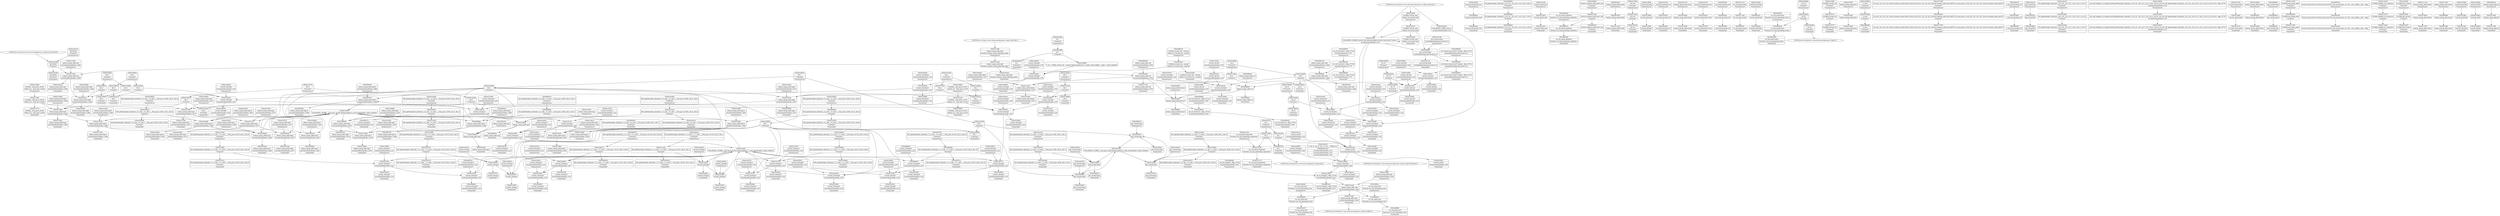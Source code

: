 digraph {
	CE0x40fce00 [shape=record,shape=Mrecord,label="{CE0x40fce00|selinux_mmap_addr:tmp15|security/selinux/hooks.c,3286|*SummSource*}"]
	CE0x40eb770 [shape=record,shape=Mrecord,label="{CE0x40eb770|selinux_mmap_addr:call3|security/selinux/hooks.c,3282|*SummSource*}"]
	CE0x4145700 [shape=record,shape=Mrecord,label="{CE0x4145700|current_sid:tmp14|security/selinux/hooks.c,218|*SummSource*}"]
	CE0x4101060 [shape=record,shape=Mrecord,label="{CE0x4101060|selinux_mmap_addr:tmp3|security/selinux/hooks.c,3277}"]
	CE0x4109540 [shape=record,shape=Mrecord,label="{CE0x4109540|current_sid:tmp20|security/selinux/hooks.c,218|*SummSink*}"]
	CE0x4126990 [shape=record,shape=Mrecord,label="{CE0x4126990|current_sid:tmp6|security/selinux/hooks.c,218|*SummSink*}"]
	CE0x41056d0 [shape=record,shape=Mrecord,label="{CE0x41056d0|selinux_mmap_addr:tmp11|security/selinux/hooks.c,3280}"]
	CE0x4124aa0 [shape=record,shape=Mrecord,label="{CE0x4124aa0|i64_3|*Constant*|*SummSource*}"]
	CE0x414b360 [shape=record,shape=Mrecord,label="{CE0x414b360|current_sid:tmp9|security/selinux/hooks.c,218|*SummSink*}"]
	CE0x410e3f0 [shape=record,shape=Mrecord,label="{CE0x410e3f0|current_sid:land.lhs.true|*SummSource*}"]
	CE0x40f8de0 [shape=record,shape=Mrecord,label="{CE0x40f8de0|i8*_getelementptr_inbounds_(_25_x_i8_,_25_x_i8_*_.str3,_i32_0,_i32_0)|*Constant*|*SummSink*}"]
	CE0x41283f0 [shape=record,shape=Mrecord,label="{CE0x41283f0|current_sid:tmp18|security/selinux/hooks.c,218}"]
	CE0x412a410 [shape=record,shape=Mrecord,label="{CE0x412a410|current_sid:do.end|*SummSink*}"]
	CE0x410ae00 [shape=record,shape=Mrecord,label="{CE0x410ae00|current_sid:tmp21|security/selinux/hooks.c,218|*SummSource*}"]
	CE0x4143620 [shape=record,shape=Mrecord,label="{CE0x4143620|current_sid:tmp3|*SummSource*}"]
	CE0x4121290 [shape=record,shape=Mrecord,label="{CE0x4121290|%struct.common_audit_data*_null|*Constant*}"]
	CE0x41085b0 [shape=record,shape=Mrecord,label="{CE0x41085b0|selinux_mmap_addr:tmp6|security/selinux/hooks.c,3278|*SummSource*}"]
	CE0x410ba30 [shape=record,shape=Mrecord,label="{CE0x410ba30|selinux_mmap_addr:tmp17|security/selinux/hooks.c,3287}"]
	CE0x410b780 [shape=record,shape=Mrecord,label="{CE0x410b780|selinux_mmap_addr:tmp16|security/selinux/hooks.c,3287|*SummSink*}"]
	CE0x4103070 [shape=record,shape=Mrecord,label="{CE0x4103070|selinux_mmap_addr:tmp5|security/selinux/hooks.c,3277|*SummSource*}"]
	CE0x4111100 [shape=record,shape=Mrecord,label="{CE0x4111100|selinux_mmap_addr:if.end4|*SummSink*}"]
	CE0x4148a50 [shape=record,shape=Mrecord,label="{CE0x4148a50|current_sid:tmp8|security/selinux/hooks.c,218|*SummSource*}"]
	CE0x4123ed0 [shape=record,shape=Mrecord,label="{CE0x4123ed0|current_sid:tmp8|security/selinux/hooks.c,218}"]
	CE0x4148000 [shape=record,shape=Mrecord,label="{CE0x4148000|i64_1|*Constant*}"]
	CE0x40fdf40 [shape=record,shape=Mrecord,label="{CE0x40fdf40|selinux_mmap_addr:rc.0|*SummSink*}"]
	CE0x40fc400 [shape=record,shape=Mrecord,label="{CE0x40fc400|selinux_mmap_addr:retval.0}"]
	CE0x40f6a30 [shape=record,shape=Mrecord,label="{CE0x40f6a30|current_sid:tmp19|security/selinux/hooks.c,218}"]
	CE0x40ffd80 [shape=record,shape=Mrecord,label="{CE0x40ffd80|avc_has_perm:ssid|Function::avc_has_perm&Arg::ssid::|*SummSink*}"]
	CE0x4101d00 [shape=record,shape=Mrecord,label="{CE0x4101d00|i64*_getelementptr_inbounds_(_9_x_i64_,_9_x_i64_*___llvm_gcov_ctr255,_i64_0,_i64_0)|*Constant*|*SummSource*}"]
	CE0x410a7f0 [shape=record,shape=Mrecord,label="{CE0x410a7f0|COLLAPSED:_GCMRE_current_task_external_global_%struct.task_struct*:_elem_0::|security/selinux/hooks.c,218}"]
	CE0x41227e0 [shape=record,shape=Mrecord,label="{CE0x41227e0|i32_218|*Constant*|*SummSink*}"]
	CE0x4104bd0 [shape=record,shape=Mrecord,label="{CE0x4104bd0|selinux_mmap_addr:tmp2|security/selinux/hooks.c,3277|*SummSink*}"]
	CE0x4119880 [shape=record,shape=Mrecord,label="{CE0x4119880|current_sid:entry}"]
	CE0x4101250 [shape=record,shape=Mrecord,label="{CE0x4101250|selinux_mmap_addr:tmp4|security/selinux/hooks.c,3277|*SummSource*}"]
	CE0x40fa9a0 [shape=record,shape=Mrecord,label="{CE0x40fa9a0|_call_void_mcount()_#3|*SummSink*}"]
	CE0x4127ad0 [shape=record,shape=Mrecord,label="{CE0x4127ad0|i64*_getelementptr_inbounds_(_11_x_i64_,_11_x_i64_*___llvm_gcov_ctr125,_i64_0,_i64_9)|*Constant*|*SummSource*}"]
	CE0x4126fa0 [shape=record,shape=Mrecord,label="{CE0x4126fa0|current_sid:tobool|security/selinux/hooks.c,218|*SummSink*}"]
	CE0x4144920 [shape=record,shape=Mrecord,label="{CE0x4144920|current_sid:tmp12|security/selinux/hooks.c,218}"]
	CE0x4124cb0 [shape=record,shape=Mrecord,label="{CE0x4124cb0|i64_0|*Constant*}"]
	CE0x4102170 [shape=record,shape=Mrecord,label="{CE0x4102170|selinux_mmap_addr:if.end|*SummSource*}"]
	CE0x41280f0 [shape=record,shape=Mrecord,label="{CE0x41280f0|current_sid:tmp17|security/selinux/hooks.c,218|*SummSource*}"]
	CE0x4123760 [shape=record,shape=Mrecord,label="{CE0x4123760|current_sid:land.lhs.true2|*SummSink*}"]
	CE0x4102270 [shape=record,shape=Mrecord,label="{CE0x4102270|i64*_getelementptr_inbounds_(_2_x_i64_,_2_x_i64_*___llvm_gcov_ctr98,_i64_0,_i64_1)|*Constant*}"]
	CE0x412ab30 [shape=record,shape=Mrecord,label="{CE0x412ab30|current_sid:tmp2|*SummSource*}"]
	CE0x414a860 [shape=record,shape=Mrecord,label="{CE0x414a860|i64_4|*Constant*}"]
	CE0x4103180 [shape=record,shape=Mrecord,label="{CE0x4103180|selinux_mmap_addr:tmp5|security/selinux/hooks.c,3277|*SummSink*}"]
	CE0x4148070 [shape=record,shape=Mrecord,label="{CE0x4148070|current_sid:tmp1}"]
	CE0x4104b20 [shape=record,shape=Mrecord,label="{CE0x4104b20|i64_1|*Constant*|*SummSource*}"]
	CE0x414b290 [shape=record,shape=Mrecord,label="{CE0x414b290|current_sid:tmp9|security/selinux/hooks.c,218|*SummSource*}"]
	CE0x410f070 [shape=record,shape=Mrecord,label="{CE0x410f070|i64_4|*Constant*}"]
	CE0x4105910 [shape=record,shape=Mrecord,label="{CE0x4105910|selinux_mmap_addr:tmp11|security/selinux/hooks.c,3280|*SummSource*}"]
	CE0x41258e0 [shape=record,shape=Mrecord,label="{CE0x41258e0|current_sid:tmp5|security/selinux/hooks.c,218|*SummSink*}"]
	CE0x41155f0 [shape=record,shape=Mrecord,label="{CE0x41155f0|GLOBAL:__llvm_gcov_ctr255|Global_var:__llvm_gcov_ctr255}"]
	CE0x40f1230 [shape=record,shape=Mrecord,label="{CE0x40f1230|_ret_i32_%tmp24,_!dbg_!27742|security/selinux/hooks.c,220|*SummSink*}"]
	CE0x415d010 [shape=record,shape=Mrecord,label="{CE0x415d010|0:_i32,_4:_i32,_8:_i32,_12:_i32,_:_CMRE_4,8_|*MultipleSource*|security/selinux/hooks.c,218|security/selinux/hooks.c,218|security/selinux/hooks.c,220}"]
	CE0x411b7f0 [shape=record,shape=Mrecord,label="{CE0x411b7f0|current_sid:tmp13|security/selinux/hooks.c,218|*SummSource*}"]
	CE0x410f0e0 [shape=record,shape=Mrecord,label="{CE0x410f0e0|i64_4|*Constant*|*SummSource*}"]
	CE0x414b1a0 [shape=record,shape=Mrecord,label="{CE0x414b1a0|current_sid:tmp10|security/selinux/hooks.c,218}"]
	CE0x40f91a0 [shape=record,shape=Mrecord,label="{CE0x40f91a0|get_current:tmp1|*SummSource*}"]
	CE0x4101c40 [shape=record,shape=Mrecord,label="{CE0x4101c40|i64*_getelementptr_inbounds_(_9_x_i64_,_9_x_i64_*___llvm_gcov_ctr255,_i64_0,_i64_0)|*Constant*}"]
	CE0x40f7930 [shape=record,shape=Mrecord,label="{CE0x40f7930|_call_void_mcount()_#3|*SummSource*}"]
	CE0x411c540 [shape=record,shape=Mrecord,label="{CE0x411c540|selinux_mmap_addr:cmp|security/selinux/hooks.c,3280}"]
	CE0x4117c10 [shape=record,shape=Mrecord,label="{CE0x4117c10|avc_has_perm:entry|*SummSource*}"]
	CE0x40f7ee0 [shape=record,shape=Mrecord,label="{CE0x40f7ee0|GLOBAL:current_sid.__warned|Global_var:current_sid.__warned}"]
	CE0x4111e20 [shape=record,shape=Mrecord,label="{CE0x4111e20|i64*_getelementptr_inbounds_(_11_x_i64_,_11_x_i64_*___llvm_gcov_ctr125,_i64_0,_i64_1)|*Constant*}"]
	CE0x412aba0 [shape=record,shape=Mrecord,label="{CE0x412aba0|current_sid:tmp2|*SummSink*}"]
	CE0x4147d00 [shape=record,shape=Mrecord,label="{CE0x4147d00|current_sid:if.then|*SummSource*}"]
	CE0x40fc470 [shape=record,shape=Mrecord,label="{CE0x40fc470|selinux_mmap_addr:tmp15|security/selinux/hooks.c,3286}"]
	CE0x410eca0 [shape=record,shape=Mrecord,label="{CE0x410eca0|current_sid:tobool|security/selinux/hooks.c,218}"]
	CE0x41436c0 [shape=record,shape=Mrecord,label="{CE0x41436c0|current_sid:tmp3|*SummSink*}"]
	CE0x41248a0 [shape=record,shape=Mrecord,label="{CE0x41248a0|i32_0|*Constant*|*SummSink*}"]
	CE0x41480e0 [shape=record,shape=Mrecord,label="{CE0x41480e0|current_sid:tmp1|*SummSource*}"]
	CE0x40e9ea0 [shape=record,shape=Mrecord,label="{CE0x40e9ea0|avc_has_perm:tclass|Function::avc_has_perm&Arg::tclass::}"]
	CE0x415d8e0 [shape=record,shape=Mrecord,label="{CE0x415d8e0|current_sid:tmp24|security/selinux/hooks.c,220}"]
	CE0x4119770 [shape=record,shape=Mrecord,label="{CE0x4119770|GLOBAL:current_sid|*Constant*|*SummSink*}"]
	CE0x4102a60 [shape=record,shape=Mrecord,label="{CE0x4102a60|selinux_mmap_addr:entry}"]
	CE0x415b610 [shape=record,shape=Mrecord,label="{CE0x415b610|i32_22|*Constant*|*SummSink*}"]
	CE0x415c580 [shape=record,shape=Mrecord,label="{CE0x415c580|current_sid:tmp23|security/selinux/hooks.c,218|*SummSink*}"]
	CE0x4128160 [shape=record,shape=Mrecord,label="{CE0x4128160|current_sid:tmp17|security/selinux/hooks.c,218|*SummSink*}"]
	CE0x4120440 [shape=record,shape=Mrecord,label="{CE0x4120440|current_sid:tmp16|security/selinux/hooks.c,218}"]
	CE0x411c0f0 [shape=record,shape=Mrecord,label="{CE0x411c0f0|selinux_mmap_addr:addr|Function::selinux_mmap_addr&Arg::addr::|*SummSource*}"]
	CE0x4101e50 [shape=record,shape=Mrecord,label="{CE0x4101e50|i64*_getelementptr_inbounds_(_2_x_i64_,_2_x_i64_*___llvm_gcov_ctr98,_i64_0,_i64_1)|*Constant*|*SummSource*}"]
	CE0x4124d40 [shape=record,shape=Mrecord,label="{CE0x4124d40|i64_2|*Constant*}"]
	CE0x4102b50 [shape=record,shape=Mrecord,label="{CE0x4102b50|selinux_mmap_addr:tmp3|security/selinux/hooks.c,3277|*SummSource*}"]
	CE0x4100210 [shape=record,shape=Mrecord,label="{CE0x4100210|i64*_getelementptr_inbounds_(_9_x_i64_,_9_x_i64_*___llvm_gcov_ctr255,_i64_0,_i64_0)|*Constant*|*SummSink*}"]
	CE0x4129fb0 [shape=record,shape=Mrecord,label="{CE0x4129fb0|get_current:tmp2}"]
	CE0x4127cc0 [shape=record,shape=Mrecord,label="{CE0x4127cc0|i64*_getelementptr_inbounds_(_11_x_i64_,_11_x_i64_*___llvm_gcov_ctr125,_i64_0,_i64_9)|*Constant*|*SummSink*}"]
	CE0x40fc010 [shape=record,shape=Mrecord,label="{CE0x40fc010|selinux_mmap_addr:tmp14|security/selinux/hooks.c,3286|*SummSource*}"]
	CE0x4145880 [shape=record,shape=Mrecord,label="{CE0x4145880|current_sid:tmp14|security/selinux/hooks.c,218|*SummSink*}"]
	CE0x4144c10 [shape=record,shape=Mrecord,label="{CE0x4144c10|current_sid:tmp12|security/selinux/hooks.c,218|*SummSink*}"]
	CE0x40f7470 [shape=record,shape=Mrecord,label="{CE0x40f7470|i32_1|*Constant*|*SummSource*}"]
	CE0x4118780 [shape=record,shape=Mrecord,label="{CE0x4118780|i64*_getelementptr_inbounds_(_9_x_i64_,_9_x_i64_*___llvm_gcov_ctr255,_i64_0,_i64_6)|*Constant*|*SummSink*}"]
	CE0x4120a70 [shape=record,shape=Mrecord,label="{CE0x4120a70|avc_has_perm:tsid|Function::avc_has_perm&Arg::tsid::|*SummSink*}"]
	CE0x41459b0 [shape=record,shape=Mrecord,label="{CE0x41459b0|i1_true|*Constant*}"]
	CE0x410fd20 [shape=record,shape=Mrecord,label="{CE0x410fd20|selinux_mmap_addr:tmp8|security/selinux/hooks.c,3280|*SummSource*}"]
	CE0x4105bb0 [shape=record,shape=Mrecord,label="{CE0x4105bb0|i64*_getelementptr_inbounds_(_9_x_i64_,_9_x_i64_*___llvm_gcov_ctr255,_i64_0,_i64_6)|*Constant*|*SummSource*}"]
	CE0x4118e10 [shape=record,shape=Mrecord,label="{CE0x4118e10|selinux_mmap_addr:tmp13|security/selinux/hooks.c,3281|*SummSource*}"]
	CE0x4117970 [shape=record,shape=Mrecord,label="{CE0x4117970|i32_(i32,_i32,_i16,_i32,_%struct.common_audit_data*)*_bitcast_(i32_(i32,_i32,_i16,_i32,_%struct.common_audit_data.495*)*_avc_has_perm_to_i32_(i32,_i32,_i16,_i32,_%struct.common_audit_data*)*)|*Constant*|*SummSink*}"]
	CE0x4121c50 [shape=record,shape=Mrecord,label="{CE0x4121c50|avc_has_perm:requested|Function::avc_has_perm&Arg::requested::|*SummSource*}"]
	CE0x40f6900 [shape=record,shape=Mrecord,label="{CE0x40f6900|current_sid:tmp18|security/selinux/hooks.c,218|*SummSink*}"]
	CE0x40fe530 [shape=record,shape=Mrecord,label="{CE0x40fe530|_call_void_mcount()_#3|*SummSource*}"]
	CE0x410c6c0 [shape=record,shape=Mrecord,label="{CE0x410c6c0|current_sid:land.lhs.true2}"]
	CE0x40fb460 [shape=record,shape=Mrecord,label="{CE0x40fb460|_ret_i32_%retval.0,_!dbg_!27728|security/selinux/avc.c,775|*SummSink*}"]
	CE0x410af30 [shape=record,shape=Mrecord,label="{CE0x410af30|i32_22|*Constant*}"]
	CE0x412a720 [shape=record,shape=Mrecord,label="{CE0x412a720|get_current:tmp|*SummSink*}"]
	CE0x415c400 [shape=record,shape=Mrecord,label="{CE0x415c400|current_sid:tmp23|security/selinux/hooks.c,218|*SummSource*}"]
	CE0x40f6d80 [shape=record,shape=Mrecord,label="{CE0x40f6d80|i64*_getelementptr_inbounds_(_11_x_i64_,_11_x_i64_*___llvm_gcov_ctr125,_i64_0,_i64_10)|*Constant*}"]
	CE0x40f8d50 [shape=record,shape=Mrecord,label="{CE0x40f8d50|i8*_getelementptr_inbounds_(_25_x_i8_,_25_x_i8_*_.str3,_i32_0,_i32_0)|*Constant*|*SummSource*}"]
	CE0x415d9d0 [shape=record,shape=Mrecord,label="{CE0x415d9d0|current_sid:tmp24|security/selinux/hooks.c,220|*SummSource*}"]
	CE0x40f1e10 [shape=record,shape=Mrecord,label="{CE0x40f1e10|selinux_mmap_addr:if.end4|*SummSource*}"]
	CE0x4100d50 [shape=record,shape=Mrecord,label="{CE0x4100d50|selinux_mmap_addr:tmp4|security/selinux/hooks.c,3277|*SummSink*}"]
	CE0x4109d20 [shape=record,shape=Mrecord,label="{CE0x4109d20|current_sid:call4|security/selinux/hooks.c,218|*SummSink*}"]
	CE0x415cab0 [shape=record,shape=Mrecord,label="{CE0x415cab0|current_sid:sid|security/selinux/hooks.c,220}"]
	CE0x4104d70 [shape=record,shape=Mrecord,label="{CE0x4104d70|i64_0|*Constant*}"]
	CE0x40ea0b0 [shape=record,shape=Mrecord,label="{CE0x40ea0b0|i8_1|*Constant*}"]
	CE0x4123460 [shape=record,shape=Mrecord,label="{CE0x4123460|current_sid:tmp7|security/selinux/hooks.c,218|*SummSource*}"]
	CE0x40f93d0 [shape=record,shape=Mrecord,label="{CE0x40f93d0|i1_true|*Constant*|*SummSink*}"]
	CE0x40ff750 [shape=record,shape=Mrecord,label="{CE0x40ff750|avc_has_perm:entry|*SummSink*}"]
	CE0x40fad50 [shape=record,shape=Mrecord,label="{CE0x40fad50|avc_has_perm:auditdata|Function::avc_has_perm&Arg::auditdata::|*SummSink*}"]
	CE0x410c910 [shape=record,shape=Mrecord,label="{CE0x410c910|GLOBAL:current_task|Global_var:current_task}"]
	CE0x415b490 [shape=record,shape=Mrecord,label="{CE0x415b490|i32_22|*Constant*|*SummSource*}"]
	CE0x40fa8d0 [shape=record,shape=Mrecord,label="{CE0x40fa8d0|i64*_getelementptr_inbounds_(_9_x_i64_,_9_x_i64_*___llvm_gcov_ctr255,_i64_0,_i64_6)|*Constant*}"]
	CE0x415d2a0 [shape=record,shape=Mrecord,label="{CE0x415d2a0|get_current:bb}"]
	CE0x41026e0 [shape=record,shape=Mrecord,label="{CE0x41026e0|get_current:tmp1|*SummSink*}"]
	CE0x4122e70 [shape=record,shape=Mrecord,label="{CE0x4122e70|i8*_getelementptr_inbounds_(_45_x_i8_,_45_x_i8_*_.str12,_i32_0,_i32_0)|*Constant*|*SummSource*}"]
	CE0x4117aa0 [shape=record,shape=Mrecord,label="{CE0x4117aa0|avc_has_perm:entry}"]
	CE0x4128f90 [shape=record,shape=Mrecord,label="{CE0x4128f90|_call_void_lockdep_rcu_suspicious(i8*_getelementptr_inbounds_(_25_x_i8_,_25_x_i8_*_.str3,_i32_0,_i32_0),_i32_218,_i8*_getelementptr_inbounds_(_45_x_i8_,_45_x_i8_*_.str12,_i32_0,_i32_0))_#10,_!dbg_!27727|security/selinux/hooks.c,218}"]
	CE0x412a980 [shape=record,shape=Mrecord,label="{CE0x412a980|get_current:tmp}"]
	CE0x412a4b0 [shape=record,shape=Mrecord,label="{CE0x412a4b0|current_sid:do.body}"]
	CE0x4143440 [shape=record,shape=Mrecord,label="{CE0x4143440|current_sid:tmp3}"]
	CE0x4114df0 [shape=record,shape=Mrecord,label="{CE0x4114df0|GLOBAL:current_sid|*Constant*|*SummSource*}"]
	CE0x40fdda0 [shape=record,shape=Mrecord,label="{CE0x40fdda0|selinux_mmap_addr:rc.0|*SummSource*}"]
	CE0x414db30 [shape=record,shape=Mrecord,label="{CE0x414db30|i64*_getelementptr_inbounds_(_11_x_i64_,_11_x_i64_*___llvm_gcov_ctr125,_i64_0,_i64_6)|*Constant*|*SummSource*}"]
	CE0x4123830 [shape=record,shape=Mrecord,label="{CE0x4123830|current_sid:do.end}"]
	CE0x4129be0 [shape=record,shape=Mrecord,label="{CE0x4129be0|GLOBAL:__llvm_gcov_ctr125|Global_var:__llvm_gcov_ctr125|*SummSource*}"]
	CE0x4109ba0 [shape=record,shape=Mrecord,label="{CE0x4109ba0|current_sid:call4|security/selinux/hooks.c,218|*SummSource*}"]
	CE0x414a150 [shape=record,shape=Mrecord,label="{CE0x414a150|i64*_getelementptr_inbounds_(_11_x_i64_,_11_x_i64_*___llvm_gcov_ctr125,_i64_0,_i64_0)|*Constant*|*SummSink*}"]
	CE0x410a8f0 [shape=record,shape=Mrecord,label="{CE0x410a8f0|current_sid:cred|security/selinux/hooks.c,218|*SummSource*}"]
	CE0x410d340 [shape=record,shape=Mrecord,label="{CE0x410d340|get_current:tmp3|*SummSink*}"]
	CE0x4105a40 [shape=record,shape=Mrecord,label="{CE0x4105a40|selinux_mmap_addr:tmp11|security/selinux/hooks.c,3280|*SummSink*}"]
	CE0x414d8a0 [shape=record,shape=Mrecord,label="{CE0x414d8a0|i64*_getelementptr_inbounds_(_11_x_i64_,_11_x_i64_*___llvm_gcov_ctr125,_i64_0,_i64_6)|*Constant*}"]
	CE0x4147f70 [shape=record,shape=Mrecord,label="{CE0x4147f70|current_sid:tmp|*SummSink*}"]
	CE0x41087c0 [shape=record,shape=Mrecord,label="{CE0x41087c0|selinux_mmap_addr:tmp6|security/selinux/hooks.c,3278|*SummSink*}"]
	CE0x410f570 [shape=record,shape=Mrecord,label="{CE0x410f570|i64_5|*Constant*}"]
	CE0x40f0db0 [shape=record,shape=Mrecord,label="{CE0x40f0db0|_ret_i32_%tmp24,_!dbg_!27742|security/selinux/hooks.c,220|*SummSource*}"]
	CE0x57b0190 [shape=record,shape=Mrecord,label="{CE0x57b0190|selinux_mmap_addr:tmp1|*SummSource*}"]
	CE0x4123da0 [shape=record,shape=Mrecord,label="{CE0x4123da0|GLOBAL:current_sid.__warned|Global_var:current_sid.__warned|*SummSink*}"]
	CE0x410bd20 [shape=record,shape=Mrecord,label="{CE0x410bd20|selinux_mmap_addr:tmp17|security/selinux/hooks.c,3287|*SummSink*}"]
	CE0x4145b80 [shape=record,shape=Mrecord,label="{CE0x4145b80|i1_true|*Constant*|*SummSource*}"]
	CE0x40fe8d0 [shape=record,shape=Mrecord,label="{CE0x40fe8d0|_ret_i32_%retval.0,_!dbg_!27727|security/selinux/hooks.c,3287|*SummSource*}"]
	CE0x415cc10 [shape=record,shape=Mrecord,label="{CE0x415cc10|current_sid:sid|security/selinux/hooks.c,220|*SummSource*}"]
	CE0x40fd780 [shape=record,shape=Mrecord,label="{CE0x40fd780|selinux_mmap_addr:tmp15|security/selinux/hooks.c,3286|*SummSink*}"]
	CE0x40fbfa0 [shape=record,shape=Mrecord,label="{CE0x40fbfa0|selinux_mmap_addr:tmp14|security/selinux/hooks.c,3286}"]
	CE0x4124e20 [shape=record,shape=Mrecord,label="{CE0x4124e20|current_sid:tmp4|security/selinux/hooks.c,218|*SummSource*}"]
	CE0x41196a0 [shape=record,shape=Mrecord,label="{CE0x41196a0|selinux_mmap_addr:tmp7|security/selinux/hooks.c,3278|*SummSink*}"]
	CE0x4127750 [shape=record,shape=Mrecord,label="{CE0x4127750|current_sid:do.body|*SummSource*}"]
	"CONST[source:0(mediator),value:2(dynamic)][purpose:{object,subject}][SrcIdx:3]"
	CE0x414ba00 [shape=record,shape=Mrecord,label="{CE0x414ba00|current_sid:tobool1|security/selinux/hooks.c,218|*SummSource*}"]
	CE0x40f7550 [shape=record,shape=Mrecord,label="{CE0x40f7550|i32_1|*Constant*|*SummSink*}"]
	CE0x40ffe40 [shape=record,shape=Mrecord,label="{CE0x40ffe40|avc_has_perm:tsid|Function::avc_has_perm&Arg::tsid::}"]
	CE0x40f2020 [shape=record,shape=Mrecord,label="{CE0x40f2020|selinux_mmap_addr:if.then1}"]
	CE0x40fd020 [shape=record,shape=Mrecord,label="{CE0x40fd020|get_current:entry}"]
	CE0x4115770 [shape=record,shape=Mrecord,label="{CE0x4115770|GLOBAL:__llvm_gcov_ctr255|Global_var:__llvm_gcov_ctr255|*SummSink*}"]
	CE0x4120d60 [shape=record,shape=Mrecord,label="{CE0x4120d60|i16_45|*Constant*|*SummSource*}"]
	CE0x414de70 [shape=record,shape=Mrecord,label="{CE0x414de70|i64*_getelementptr_inbounds_(_11_x_i64_,_11_x_i64_*___llvm_gcov_ctr125,_i64_0,_i64_8)|*Constant*}"]
	CE0x4121300 [shape=record,shape=Mrecord,label="{CE0x4121300|avc_has_perm:requested|Function::avc_has_perm&Arg::requested::}"]
	CE0x415df20 [shape=record,shape=Mrecord,label="{CE0x415df20|i64*_getelementptr_inbounds_(_2_x_i64_,_2_x_i64_*___llvm_gcov_ctr98,_i64_0,_i64_0)|*Constant*}"]
	CE0x5607900 [shape=record,shape=Mrecord,label="{CE0x5607900|selinux_mmap_addr:if.end4}"]
	CE0x40fdb00 [shape=record,shape=Mrecord,label="{CE0x40fdb00|selinux_mmap_addr:retval.0|*SummSink*}"]
	CE0x410a4a0 [shape=record,shape=Mrecord,label="{CE0x410a4a0|i32_78|*Constant*}"]
	CE0x412aac0 [shape=record,shape=Mrecord,label="{CE0x412aac0|current_sid:tmp2}"]
	"CONST[source:1(input),value:2(dynamic)][purpose:{object}][SrcIdx:1]"
	CE0x410c030 [shape=record,shape=Mrecord,label="{CE0x410c030|i64*_getelementptr_inbounds_(_11_x_i64_,_11_x_i64_*___llvm_gcov_ctr125,_i64_0,_i64_1)|*Constant*|*SummSink*}"]
	CE0x40fb3f0 [shape=record,shape=Mrecord,label="{CE0x40fb3f0|_ret_i32_%retval.0,_!dbg_!27728|security/selinux/avc.c,775|*SummSource*}"]
	CE0x40feea0 [shape=record,shape=Mrecord,label="{CE0x40feea0|current_sid:land.lhs.true|*SummSink*}"]
	CE0x4110870 [shape=record,shape=Mrecord,label="{CE0x4110870|selinux_mmap_addr:tmp|*SummSource*}"]
	CE0x40f8b00 [shape=record,shape=Mrecord,label="{CE0x40f8b00|i8*_getelementptr_inbounds_(_25_x_i8_,_25_x_i8_*_.str3,_i32_0,_i32_0)|*Constant*}"]
	CE0x4117900 [shape=record,shape=Mrecord,label="{CE0x4117900|i32_(i32,_i32,_i16,_i32,_%struct.common_audit_data*)*_bitcast_(i32_(i32,_i32,_i16,_i32,_%struct.common_audit_data.495*)*_avc_has_perm_to_i32_(i32,_i32,_i16,_i32,_%struct.common_audit_data*)*)|*Constant*|*SummSource*}"]
	CE0x4102380 [shape=record,shape=Mrecord,label="{CE0x4102380|selinux_mmap_addr:if.then1|*SummSink*}"]
	CE0x411ba70 [shape=record,shape=Mrecord,label="{CE0x411ba70|current_sid:tmp14|security/selinux/hooks.c,218}"]
	CE0x40f7210 [shape=record,shape=Mrecord,label="{CE0x40f7210|i64*_getelementptr_inbounds_(_11_x_i64_,_11_x_i64_*___llvm_gcov_ctr125,_i64_0,_i64_10)|*Constant*|*SummSink*}"]
	CE0x415ddf0 [shape=record,shape=Mrecord,label="{CE0x415ddf0|get_current:bb|*SummSink*}"]
	CE0x4114b50 [shape=record,shape=Mrecord,label="{CE0x4114b50|selinux_mmap_addr:call2|security/selinux/hooks.c,3281|*SummSource*}"]
	CE0x4108540 [shape=record,shape=Mrecord,label="{CE0x4108540|selinux_mmap_addr:tmp6|security/selinux/hooks.c,3278}"]
	CE0x4107de0 [shape=record,shape=Mrecord,label="{CE0x4107de0|selinux_mmap_addr:tobool|security/selinux/hooks.c,3277|*SummSink*}"]
	CE0x40ebcf0 [shape=record,shape=Mrecord,label="{CE0x40ebcf0|i32_(i32,_i32,_i16,_i32,_%struct.common_audit_data*)*_bitcast_(i32_(i32,_i32,_i16,_i32,_%struct.common_audit_data.495*)*_avc_has_perm_to_i32_(i32,_i32,_i16,_i32,_%struct.common_audit_data*)*)|*Constant*}"]
	CE0x4112090 [shape=record,shape=Mrecord,label="{CE0x4112090|current_sid:tmp1|*SummSink*}"]
	CE0x4126b20 [shape=record,shape=Mrecord,label="{CE0x4126b20|_call_void_mcount()_#3}"]
	CE0x414b850 [shape=record,shape=Mrecord,label="{CE0x414b850|current_sid:tmp8|security/selinux/hooks.c,218|*SummSink*}"]
	CE0x410ca80 [shape=record,shape=Mrecord,label="{CE0x410ca80|GLOBAL:current_task|Global_var:current_task|*SummSink*}"]
	CE0x40f1340 [shape=record,shape=Mrecord,label="{CE0x40f1340|selinux_mmap_addr:call3|security/selinux/hooks.c,3282|*SummSink*}"]
	CE0x410cc20 [shape=record,shape=Mrecord,label="{CE0x410cc20|current_sid:call|security/selinux/hooks.c,218}"]
	CE0x41277c0 [shape=record,shape=Mrecord,label="{CE0x41277c0|current_sid:do.body|*SummSink*}"]
	CE0x4109240 [shape=record,shape=Mrecord,label="{CE0x4109240|current_sid:tmp20|security/selinux/hooks.c,218}"]
	CE0x4120940 [shape=record,shape=Mrecord,label="{CE0x4120940|avc_has_perm:tsid|Function::avc_has_perm&Arg::tsid::|*SummSource*}"]
	CE0x4113570 [shape=record,shape=Mrecord,label="{CE0x4113570|i64_0|*Constant*|*SummSource*}"]
	CE0x41471e0 [shape=record,shape=Mrecord,label="{CE0x41471e0|current_sid:tmp11|security/selinux/hooks.c,218}"]
	CE0x4120be0 [shape=record,shape=Mrecord,label="{CE0x4120be0|i16_45|*Constant*}"]
	CE0x415c0e0 [shape=record,shape=Mrecord,label="{CE0x415c0e0|current_sid:tmp23|security/selinux/hooks.c,218}"]
	CE0x41146f0 [shape=record,shape=Mrecord,label="{CE0x41146f0|i64*_getelementptr_inbounds_(_11_x_i64_,_11_x_i64_*___llvm_gcov_ctr125,_i64_0,_i64_9)|*Constant*}"]
	CE0x4114ae0 [shape=record,shape=Mrecord,label="{CE0x4114ae0|selinux_mmap_addr:call2|security/selinux/hooks.c,3281}"]
	CE0x40fbc60 [shape=record,shape=Mrecord,label="{CE0x40fbc60|i64*_getelementptr_inbounds_(_9_x_i64_,_9_x_i64_*___llvm_gcov_ctr255,_i64_0,_i64_7)|*Constant*|*SummSink*}"]
	CE0x4103bf0 [shape=record,shape=Mrecord,label="{CE0x4103bf0|selinux_mmap_addr:tmp12|security/selinux/hooks.c,3281|*SummSource*}"]
	CE0x4120120 [shape=record,shape=Mrecord,label="{CE0x4120120|current_sid:tmp15|security/selinux/hooks.c,218|*SummSource*}"]
	CE0x412a340 [shape=record,shape=Mrecord,label="{CE0x412a340|current_sid:do.end|*SummSource*}"]
	CE0x40fe940 [shape=record,shape=Mrecord,label="{CE0x40fe940|_ret_i32_%retval.0,_!dbg_!27727|security/selinux/hooks.c,3287|*SummSink*}"]
	CE0x41137d0 [shape=record,shape=Mrecord,label="{CE0x41137d0|selinux_mmap_addr:tmp3|security/selinux/hooks.c,3277|*SummSink*}"]
	CE0x4144810 [shape=record,shape=Mrecord,label="{CE0x4144810|current_sid:tmp11|security/selinux/hooks.c,218|*SummSink*}"]
	CE0x410bea0 [shape=record,shape=Mrecord,label="{CE0x410bea0|i64*_getelementptr_inbounds_(_11_x_i64_,_11_x_i64_*___llvm_gcov_ctr125,_i64_0,_i64_1)|*Constant*|*SummSource*}"]
	CE0x54d58c0 [shape=record,shape=Mrecord,label="{CE0x54d58c0|selinux_mmap_addr:tmp|*SummSink*}"]
	CE0x4111040 [shape=record,shape=Mrecord,label="{CE0x4111040|selinux_mmap_addr:tmp10|security/selinux/hooks.c,3280|*SummSink*}"]
	CE0x40fd280 [shape=record,shape=Mrecord,label="{CE0x40fd280|_ret_%struct.task_struct*_%tmp4,_!dbg_!27714|./arch/x86/include/asm/current.h,14|*SummSource*}"]
	CE0x415c930 [shape=record,shape=Mrecord,label="{CE0x415c930|i32_1|*Constant*}"]
	CE0x4111360 [shape=record,shape=Mrecord,label="{CE0x4111360|GLOBAL:cap_mmap_addr|*Constant*|*SummSource*}"]
	CE0x4115660 [shape=record,shape=Mrecord,label="{CE0x4115660|GLOBAL:__llvm_gcov_ctr255|Global_var:__llvm_gcov_ctr255|*SummSource*}"]
	CE0x4127d30 [shape=record,shape=Mrecord,label="{CE0x4127d30|current_sid:tmp17|security/selinux/hooks.c,218}"]
	CE0x415dc70 [shape=record,shape=Mrecord,label="{CE0x415dc70|get_current:bb|*SummSource*}"]
	CE0x4119400 [shape=record,shape=Mrecord,label="{CE0x4119400|selinux_mmap_addr:tmp7|security/selinux/hooks.c,3278}"]
	CE0x4107ec0 [shape=record,shape=Mrecord,label="{CE0x4107ec0|i64_2|*Constant*|*SummSink*}"]
	CE0x4125aa0 [shape=record,shape=Mrecord,label="{CE0x4125aa0|%struct.task_struct*_(%struct.task_struct**)*_asm_movq_%gs:$_1:P_,$0_,_r,im,_dirflag_,_fpsr_,_flags_|*SummSink*}"]
	CE0x4129d10 [shape=record,shape=Mrecord,label="{CE0x4129d10|GLOBAL:__llvm_gcov_ctr125|Global_var:__llvm_gcov_ctr125|*SummSink*}"]
	CE0x4114230 [shape=record,shape=Mrecord,label="{CE0x4114230|GLOBAL:lockdep_rcu_suspicious|*Constant*|*SummSource*}"]
	CE0x410a0f0 [shape=record,shape=Mrecord,label="{CE0x410a0f0|GLOBAL:get_current|*Constant*|*SummSource*}"]
	CE0x41206c0 [shape=record,shape=Mrecord,label="{CE0x41206c0|current_sid:tmp16|security/selinux/hooks.c,218|*SummSource*}"]
	CE0x415bad0 [shape=record,shape=Mrecord,label="{CE0x415bad0|current_sid:security|security/selinux/hooks.c,218|*SummSink*}"]
	CE0x410f3d0 [shape=record,shape=Mrecord,label="{CE0x410f3d0|selinux_mmap_addr:tmp8|security/selinux/hooks.c,3280|*SummSink*}"]
	CE0x40f7c50 [shape=record,shape=Mrecord,label="{CE0x40f7c50|%struct.task_struct*_(%struct.task_struct**)*_asm_movq_%gs:$_1:P_,$0_,_r,im,_dirflag_,_fpsr_,_flags_|*SummSource*}"]
	CE0x40e9f10 [shape=record,shape=Mrecord,label="{CE0x40e9f10|avc_has_perm:tclass|Function::avc_has_perm&Arg::tclass::|*SummSource*}"]
	CE0x4121ea0 [shape=record,shape=Mrecord,label="{CE0x4121ea0|current_sid:tmp4|security/selinux/hooks.c,218|*SummSink*}"]
	CE0x4161100 [shape=record,shape=Mrecord,label="{CE0x4161100|get_current:tmp4|./arch/x86/include/asm/current.h,14|*SummSource*}"]
	CE0x4110950 [shape=record,shape=Mrecord,label="{CE0x4110950|COLLAPSED:_GCMRE___llvm_gcov_ctr255_internal_global_9_x_i64_zeroinitializer:_elem_0:default:}"]
	CE0x414b030 [shape=record,shape=Mrecord,label="{CE0x414b030|current_sid:tmp9|security/selinux/hooks.c,218}"]
	CE0x4119530 [shape=record,shape=Mrecord,label="{CE0x4119530|selinux_mmap_addr:tmp7|security/selinux/hooks.c,3278|*SummSource*}"]
	CE0x41029d0 [shape=record,shape=Mrecord,label="{CE0x41029d0|selinux_mmap_addr:if.end}"]
	CE0x57b0230 [shape=record,shape=Mrecord,label="{CE0x57b0230|selinux_mmap_addr:tmp1|*SummSink*}"]
	CE0x40fb640 [shape=record,shape=Mrecord,label="{CE0x40fb640|i64*_getelementptr_inbounds_(_9_x_i64_,_9_x_i64_*___llvm_gcov_ctr255,_i64_0,_i64_7)|*Constant*}"]
	CE0x41470b0 [shape=record,shape=Mrecord,label="{CE0x41470b0|current_sid:tmp10|security/selinux/hooks.c,218|*SummSource*}"]
	CE0x4110ac0 [shape=record,shape=Mrecord,label="{CE0x4110ac0|selinux_mmap_addr:tmp9|security/selinux/hooks.c,3280|*SummSink*}"]
	CE0x4118a90 [shape=record,shape=Mrecord,label="{CE0x4118a90|selinux_mmap_addr:tmp12|security/selinux/hooks.c,3281|*SummSink*}"]
	CE0x4109910 [shape=record,shape=Mrecord,label="{CE0x4109910|current_sid:call4|security/selinux/hooks.c,218}"]
	CE0x412b240 [shape=record,shape=Mrecord,label="{CE0x412b240|current_sid:if.then|*SummSink*}"]
	CE0x40fa7c0 [shape=record,shape=Mrecord,label="{CE0x40fa7c0|i64_5|*Constant*|*SummSink*}"]
	CE0x40fda90 [shape=record,shape=Mrecord,label="{CE0x40fda90|selinux_mmap_addr:retval.0|*SummSource*}"]
	CE0x4107ce0 [shape=record,shape=Mrecord,label="{CE0x4107ce0|i64_2|*Constant*}"]
	CE0x41032d0 [shape=record,shape=Mrecord,label="{CE0x41032d0|i64*_getelementptr_inbounds_(_9_x_i64_,_9_x_i64_*___llvm_gcov_ctr255,_i64_0,_i64_3)|*Constant*|*SummSource*}"]
	CE0x4119d00 [shape=record,shape=Mrecord,label="{CE0x4119d00|_ret_i32_%tmp24,_!dbg_!27742|security/selinux/hooks.c,220}"]
	CE0x410ac80 [shape=record,shape=Mrecord,label="{CE0x410ac80|current_sid:tmp21|security/selinux/hooks.c,218}"]
	CE0x4110210 [shape=record,shape=Mrecord,label="{CE0x4110210|selinux_mmap_addr:tobool|security/selinux/hooks.c,3277}"]
	CE0x40fd1f0 [shape=record,shape=Mrecord,label="{CE0x40fd1f0|get_current:entry|*SummSink*}"]
	CE0x41143c0 [shape=record,shape=Mrecord,label="{CE0x41143c0|i32_218|*Constant*}"]
	CE0x40fe690 [shape=record,shape=Mrecord,label="{CE0x40fe690|get_current:tmp4|./arch/x86/include/asm/current.h,14}"]
	CE0x40fd490 [shape=record,shape=Mrecord,label="{CE0x40fd490|_ret_%struct.task_struct*_%tmp4,_!dbg_!27714|./arch/x86/include/asm/current.h,14}"]
	CE0x414aaf0 [shape=record,shape=Mrecord,label="{CE0x414aaf0|i64_5|*Constant*}"]
	CE0x4129070 [shape=record,shape=Mrecord,label="{CE0x4129070|_call_void_lockdep_rcu_suspicious(i8*_getelementptr_inbounds_(_25_x_i8_,_25_x_i8_*_.str3,_i32_0,_i32_0),_i32_218,_i8*_getelementptr_inbounds_(_45_x_i8_,_45_x_i8_*_.str12,_i32_0,_i32_0))_#10,_!dbg_!27727|security/selinux/hooks.c,218|*SummSink*}"]
	CE0x4123250 [shape=record,shape=Mrecord,label="{CE0x4123250|COLLAPSED:_GCMRE___llvm_gcov_ctr98_internal_global_2_x_i64_zeroinitializer:_elem_0:default:}"]
	CE0x41142a0 [shape=record,shape=Mrecord,label="{CE0x41142a0|GLOBAL:lockdep_rcu_suspicious|*Constant*|*SummSink*}"]
	CE0x40febe0 [shape=record,shape=Mrecord,label="{CE0x40febe0|current_sid:land.lhs.true}"]
	CE0x41114e0 [shape=record,shape=Mrecord,label="{CE0x41114e0|i32_0|*Constant*}"]
	CE0x410f730 [shape=record,shape=Mrecord,label="{CE0x410f730|selinux_mmap_addr:entry|*SummSource*}"]
	CE0x4110060 [shape=record,shape=Mrecord,label="{CE0x4110060|selinux_mmap_addr:tmp9|security/selinux/hooks.c,3280}"]
	CE0x4147440 [shape=record,shape=Mrecord,label="{CE0x4147440|current_sid:tmp11|security/selinux/hooks.c,218|*SummSource*}"]
	CE0x4110f10 [shape=record,shape=Mrecord,label="{CE0x4110f10|selinux_mmap_addr:tmp10|security/selinux/hooks.c,3280|*SummSource*}"]
	CE0x4109e50 [shape=record,shape=Mrecord,label="{CE0x4109e50|GLOBAL:get_current|*Constant*}"]
	CE0x415ba30 [shape=record,shape=Mrecord,label="{CE0x415ba30|current_sid:security|security/selinux/hooks.c,218|*SummSource*}"]
	CE0x410b400 [shape=record,shape=Mrecord,label="{CE0x410b400|selinux_mmap_addr:tmp16|security/selinux/hooks.c,3287}"]
	CE0x4120190 [shape=record,shape=Mrecord,label="{CE0x4120190|current_sid:tmp15|security/selinux/hooks.c,218|*SummSink*}"]
	CE0x411c660 [shape=record,shape=Mrecord,label="{CE0x411c660|selinux_mmap_addr:cmp|security/selinux/hooks.c,3280|*SummSource*}"]
	CE0x4104120 [shape=record,shape=Mrecord,label="{CE0x4104120|i64_65536|*Constant*|*SummSource*}"]
	CE0x4126050 [shape=record,shape=Mrecord,label="{CE0x4126050|i32_0|*Constant*}"]
	CE0x411b860 [shape=record,shape=Mrecord,label="{CE0x411b860|current_sid:tmp13|security/selinux/hooks.c,218|*SummSink*}"]
	CE0x57b00c0 [shape=record,shape=Mrecord,label="{CE0x57b00c0|selinux_mmap_addr:tmp1}"]
	CE0x4117310 [shape=record,shape=Mrecord,label="{CE0x4117310|selinux_mmap_addr:call|security/selinux/hooks.c,3276|*SummSink*}"]
	CE0x4124bd0 [shape=record,shape=Mrecord,label="{CE0x4124bd0|i64_3|*Constant*|*SummSink*}"]
	CE0x410a660 [shape=record,shape=Mrecord,label="{CE0x410a660|i32_78|*Constant*|*SummSource*}"]
	CE0x41091d0 [shape=record,shape=Mrecord,label="{CE0x41091d0|current_sid:tmp19|security/selinux/hooks.c,218|*SummSink*}"]
	CE0x4100ea0 [shape=record,shape=Mrecord,label="{CE0x4100ea0|selinux_mmap_addr:tmp5|security/selinux/hooks.c,3277}"]
	CE0x410bbb0 [shape=record,shape=Mrecord,label="{CE0x410bbb0|selinux_mmap_addr:tmp17|security/selinux/hooks.c,3287|*SummSource*}"]
	CE0x41093c0 [shape=record,shape=Mrecord,label="{CE0x41093c0|current_sid:tmp20|security/selinux/hooks.c,218|*SummSource*}"]
	CE0x4103650 [shape=record,shape=Mrecord,label="{CE0x4103650|i64_1|*Constant*|*SummSink*}"]
	CE0x4160870 [shape=record,shape=Mrecord,label="{CE0x4160870|get_current:tmp2|*SummSink*}"]
	CE0x41111a0 [shape=record,shape=Mrecord,label="{CE0x41111a0|selinux_mmap_addr:if.then|*SummSource*}"]
	CE0x410a270 [shape=record,shape=Mrecord,label="{CE0x410a270|GLOBAL:get_current|*Constant*|*SummSink*}"]
	CE0x56b6660 [shape=record,shape=Mrecord,label="{CE0x56b6660|selinux_mmap_addr:call|security/selinux/hooks.c,3276|*SummSource*}"]
	CE0x40ffa00 [shape=record,shape=Mrecord,label="{CE0x40ffa00|avc_has_perm:ssid|Function::avc_has_perm&Arg::ssid::}"]
	CE0x415b7d0 [shape=record,shape=Mrecord,label="{CE0x415b7d0|COLLAPSED:_CMRE:_elem_0::|security/selinux/hooks.c,218}"]
	"CONST[source:0(mediator),value:0(static)][purpose:{operation}]"
	CE0x41232f0 [shape=record,shape=Mrecord,label="{CE0x41232f0|current_sid:tmp7|security/selinux/hooks.c,218}"]
	CE0x415bdf0 [shape=record,shape=Mrecord,label="{CE0x415bdf0|current_sid:tmp22|security/selinux/hooks.c,218}"]
	CE0x40f9130 [shape=record,shape=Mrecord,label="{CE0x40f9130|get_current:tmp1}"]
	CE0x40fb880 [shape=record,shape=Mrecord,label="{CE0x40fb880|selinux_mmap_addr:rc.0}"]
	CE0x4121170 [shape=record,shape=Mrecord,label="{CE0x4121170|avc_has_perm:requested|Function::avc_has_perm&Arg::requested::|*SummSink*}"]
	CE0x4102650 [shape=record,shape=Mrecord,label="{CE0x4102650|selinux_mmap_addr:if.then1|*SummSource*}"]
	"CONST[source:2(external),value:2(dynamic)][purpose:{subject}][SrcIdx:2]"
	CE0x4102dc0 [shape=record,shape=Mrecord,label="{CE0x4102dc0|selinux_mmap_addr:tmp2|security/selinux/hooks.c,3277}"]
	CE0x4103b80 [shape=record,shape=Mrecord,label="{CE0x4103b80|selinux_mmap_addr:tmp12|security/selinux/hooks.c,3281}"]
	CE0x410fc10 [shape=record,shape=Mrecord,label="{CE0x410fc10|selinux_mmap_addr:tmp8|security/selinux/hooks.c,3280}"]
	CE0x412a2d0 [shape=record,shape=Mrecord,label="{CE0x412a2d0|i64*_getelementptr_inbounds_(_2_x_i64_,_2_x_i64_*___llvm_gcov_ctr98,_i64_0,_i64_0)|*Constant*|*SummSource*}"]
	CE0x410a990 [shape=record,shape=Mrecord,label="{CE0x410a990|current_sid:cred|security/selinux/hooks.c,218|*SummSink*}"]
	CE0x4118f80 [shape=record,shape=Mrecord,label="{CE0x4118f80|selinux_mmap_addr:tmp13|security/selinux/hooks.c,3281|*SummSink*}"]
	CE0x4149ff0 [shape=record,shape=Mrecord,label="{CE0x4149ff0|i64*_getelementptr_inbounds_(_11_x_i64_,_11_x_i64_*___llvm_gcov_ctr125,_i64_0,_i64_0)|*Constant*|*SummSource*}"]
	CE0x4119390 [shape=record,shape=Mrecord,label="{CE0x4119390|i64_65536|*Constant*}"]
	CE0x40f28b0 [shape=record,shape=Mrecord,label="{CE0x40f28b0|selinux_mmap_addr:return}"]
	CE0x4121000 [shape=record,shape=Mrecord,label="{CE0x4121000|i32_1|*Constant*}"]
	CE0x41611a0 [shape=record,shape=Mrecord,label="{CE0x41611a0|get_current:tmp4|./arch/x86/include/asm/current.h,14|*SummSink*}"]
	CE0x41136c0 [shape=record,shape=Mrecord,label="{CE0x41136c0|i64_0|*Constant*|*SummSink*}"]
	CE0x41235e0 [shape=record,shape=Mrecord,label="{CE0x41235e0|current_sid:tmp7|security/selinux/hooks.c,218|*SummSink*}"]
	CE0x410a5f0 [shape=record,shape=Mrecord,label="{CE0x410a5f0|i32_78|*Constant*|*SummSink*}"]
	CE0x4118c70 [shape=record,shape=Mrecord,label="{CE0x4118c70|GLOBAL:current_sid|*Constant*}"]
	"CONST[source:0(mediator),value:2(dynamic)][purpose:{object,subject}]"
	CE0x4160960 [shape=record,shape=Mrecord,label="{CE0x4160960|get_current:tmp3}"]
	CE0x410c9f0 [shape=record,shape=Mrecord,label="{CE0x410c9f0|GLOBAL:current_task|Global_var:current_task|*SummSource*}"]
	CE0x40fb110 [shape=record,shape=Mrecord,label="{CE0x40fb110|avc_has_perm:auditdata|Function::avc_has_perm&Arg::auditdata::}"]
	CE0x40f79d0 [shape=record,shape=Mrecord,label="{CE0x40f79d0|_call_void_mcount()_#3|*SummSink*}"]
	CE0x40faa40 [shape=record,shape=Mrecord,label="{CE0x40faa40|selinux_mmap_addr:call|security/selinux/hooks.c,3276}"]
	CE0x40e9f80 [shape=record,shape=Mrecord,label="{CE0x40e9f80|current_sid:tmp16|security/selinux/hooks.c,218|*SummSink*}"]
	CE0x4129e50 [shape=record,shape=Mrecord,label="{CE0x4129e50|current_sid:tmp5|security/selinux/hooks.c,218}"]
	CE0x410f5e0 [shape=record,shape=Mrecord,label="{CE0x410f5e0|i64_5|*Constant*|*SummSource*}"]
	CE0x4107e50 [shape=record,shape=Mrecord,label="{CE0x4107e50|i64_2|*Constant*|*SummSource*}"]
	CE0x4129000 [shape=record,shape=Mrecord,label="{CE0x4129000|_call_void_lockdep_rcu_suspicious(i8*_getelementptr_inbounds_(_25_x_i8_,_25_x_i8_*_.str3,_i32_0,_i32_0),_i32_218,_i8*_getelementptr_inbounds_(_45_x_i8_,_45_x_i8_*_.str12,_i32_0,_i32_0))_#10,_!dbg_!27727|security/selinux/hooks.c,218|*SummSource*}"]
	CE0x40f9740 [shape=record,shape=Mrecord,label="{CE0x40f9740|i64*_getelementptr_inbounds_(_11_x_i64_,_11_x_i64_*___llvm_gcov_ctr125,_i64_0,_i64_8)|*Constant*|*SummSource*}"]
	CE0x410edb0 [shape=record,shape=Mrecord,label="{CE0x410edb0|i32_0|*Constant*|*SummSource*}"]
	CE0x414bb80 [shape=record,shape=Mrecord,label="{CE0x414bb80|current_sid:tobool1|security/selinux/hooks.c,218|*SummSink*}"]
	CE0x40eb660 [shape=record,shape=Mrecord,label="{CE0x40eb660|selinux_mmap_addr:call3|security/selinux/hooks.c,3282}"]
	CE0x41145e0 [shape=record,shape=Mrecord,label="{CE0x41145e0|i32_218|*Constant*|*SummSource*}"]
	CE0x410b470 [shape=record,shape=Mrecord,label="{CE0x410b470|selinux_mmap_addr:tmp16|security/selinux/hooks.c,3287|*SummSource*}"]
	CE0x410d240 [shape=record,shape=Mrecord,label="{CE0x410d240|get_current:tmp3|*SummSource*}"]
	CE0x40fd530 [shape=record,shape=Mrecord,label="{CE0x40fd530|_ret_%struct.task_struct*_%tmp4,_!dbg_!27714|./arch/x86/include/asm/current.h,14|*SummSink*}"]
	CE0x41200b0 [shape=record,shape=Mrecord,label="{CE0x41200b0|current_sid:tmp15|security/selinux/hooks.c,218}"]
	CE0x4120e90 [shape=record,shape=Mrecord,label="{CE0x4120e90|i16_45|*Constant*|*SummSink*}"]
	CE0x41100d0 [shape=record,shape=Mrecord,label="{CE0x41100d0|selinux_mmap_addr:tmp9|security/selinux/hooks.c,3280|*SummSource*}"]
	CE0x4147a50 [shape=record,shape=Mrecord,label="{CE0x4147a50|current_sid:if.end|*SummSink*}"]
	CE0x415c1e0 [shape=record,shape=Mrecord,label="{CE0x415c1e0|current_sid:tmp22|security/selinux/hooks.c,218|*SummSink*}"]
	CE0x4110c30 [shape=record,shape=Mrecord,label="{CE0x4110c30|selinux_mmap_addr:tmp10|security/selinux/hooks.c,3280}"]
	CE0x41166a0 [shape=record,shape=Mrecord,label="{CE0x41166a0|selinux_mmap_addr:if.then}"]
	CE0x4129ec0 [shape=record,shape=Mrecord,label="{CE0x4129ec0|current_sid:tmp5|security/selinux/hooks.c,218|*SummSource*}"]
	CE0x40fba70 [shape=record,shape=Mrecord,label="{CE0x40fba70|i64*_getelementptr_inbounds_(_9_x_i64_,_9_x_i64_*___llvm_gcov_ctr255,_i64_0,_i64_7)|*Constant*|*SummSource*}"]
	CE0x40ea400 [shape=record,shape=Mrecord,label="{CE0x40ea400|i8_1|*Constant*|*SummSink*}"]
	CE0x40f9500 [shape=record,shape=Mrecord,label="{CE0x40f9500|i64*_getelementptr_inbounds_(_11_x_i64_,_11_x_i64_*___llvm_gcov_ctr125,_i64_0,_i64_8)|*Constant*|*SummSink*}"]
	CE0x415b9c0 [shape=record,shape=Mrecord,label="{CE0x415b9c0|current_sid:security|security/selinux/hooks.c,218}"]
	CE0x41042c0 [shape=record,shape=Mrecord,label="{CE0x41042c0|selinux_mmap_addr:cmp|security/selinux/hooks.c,3280|*SummSink*}"]
	CE0x40fb220 [shape=record,shape=Mrecord,label="{CE0x40fb220|avc_has_perm:auditdata|Function::avc_has_perm&Arg::auditdata::|*SummSource*}"]
	CE0x40f8140 [shape=record,shape=Mrecord,label="{CE0x40f8140|GLOBAL:current_sid.__warned|Global_var:current_sid.__warned|*SummSource*}"]
	CE0x4124740 [shape=record,shape=Mrecord,label="{CE0x4124740|selinux_mmap_addr:addr|Function::selinux_mmap_addr&Arg::addr::|*SummSink*}"]
	CE0x4125f60 [shape=record,shape=Mrecord,label="{CE0x4125f60|current_sid:call|security/selinux/hooks.c,218|*SummSink*}"]
	CE0x410b9c0 [shape=record,shape=Mrecord,label="{CE0x410b9c0|_ret_i32_%retval.0,_!dbg_!27727|security/selinux/hooks.c,3287}"]
	CE0x411b780 [shape=record,shape=Mrecord,label="{CE0x411b780|current_sid:tmp13|security/selinux/hooks.c,218}"]
	CE0x41199f0 [shape=record,shape=Mrecord,label="{CE0x41199f0|current_sid:entry|*SummSource*}"]
	CE0x41036c0 [shape=record,shape=Mrecord,label="{CE0x41036c0|_call_void_mcount()_#3}"]
	CE0x4118ce0 [shape=record,shape=Mrecord,label="{CE0x4118ce0|selinux_mmap_addr:tmp13|security/selinux/hooks.c,3281}"]
	CE0x4127070 [shape=record,shape=Mrecord,label="{CE0x4127070|current_sid:tobool|security/selinux/hooks.c,218|*SummSource*}"]
	CE0x40f7ad0 [shape=record,shape=Mrecord,label="{CE0x40f7ad0|%struct.task_struct*_(%struct.task_struct**)*_asm_movq_%gs:$_1:P_,$0_,_r,im,_dirflag_,_fpsr_,_flags_}"]
	CE0x41479b0 [shape=record,shape=Mrecord,label="{CE0x41479b0|current_sid:if.end|*SummSource*}"]
	CE0x40fe5d0 [shape=record,shape=Mrecord,label="{CE0x40fe5d0|_call_void_mcount()_#3|*SummSink*}"]
	CE0x4128620 [shape=record,shape=Mrecord,label="{CE0x4128620|current_sid:bb|*SummSink*}"]
	CE0x40f7160 [shape=record,shape=Mrecord,label="{CE0x40f7160|i64*_getelementptr_inbounds_(_11_x_i64_,_11_x_i64_*___llvm_gcov_ctr125,_i64_0,_i64_10)|*Constant*|*SummSource*}"]
	CE0x4100f10 [shape=record,shape=Mrecord,label="{CE0x4100f10|i64*_getelementptr_inbounds_(_9_x_i64_,_9_x_i64_*___llvm_gcov_ctr255,_i64_0,_i64_3)|*Constant*}"]
	CE0x4108a30 [shape=record,shape=Mrecord,label="{CE0x4108a30|i64*_getelementptr_inbounds_(_9_x_i64_,_9_x_i64_*___llvm_gcov_ctr255,_i64_0,_i64_8)|*Constant*}"]
	CE0x4144a90 [shape=record,shape=Mrecord,label="{CE0x4144a90|current_sid:tmp12|security/selinux/hooks.c,218|*SummSource*}"]
	"CONST[source:0(mediator),value:2(dynamic)][purpose:{object}]"
	CE0x40f6eb0 [shape=record,shape=Mrecord,label="{CE0x40f6eb0|current_sid:tmp19|security/selinux/hooks.c,218|*SummSource*}"]
	CE0x40f1d20 [shape=record,shape=Mrecord,label="{CE0x40f1d20|selinux_mmap_addr:return|*SummSink*}"]
	CE0x4101330 [shape=record,shape=Mrecord,label="{CE0x4101330|_call_void_mcount()_#3|*SummSource*}"]
	CE0x4114c80 [shape=record,shape=Mrecord,label="{CE0x4114c80|selinux_mmap_addr:call2|security/selinux/hooks.c,3281|*SummSink*}"]
	CE0x41025e0 [shape=record,shape=Mrecord,label="{CE0x41025e0|selinux_mmap_addr:if.end|*SummSink*}"]
	CE0x415cd70 [shape=record,shape=Mrecord,label="{CE0x415cd70|current_sid:sid|security/selinux/hooks.c,220|*SummSink*}"]
	CE0x414a340 [shape=record,shape=Mrecord,label="{CE0x414a340|current_sid:tmp|*SummSource*}"]
	CE0x40fa170 [shape=record,shape=Mrecord,label="{CE0x40fa170|current_sid:tmp10|security/selinux/hooks.c,218|*SummSink*}"]
	CE0x41108e0 [shape=record,shape=Mrecord,label="{CE0x41108e0|selinux_mmap_addr:tmp}"]
	CE0x40fab90 [shape=record,shape=Mrecord,label="{CE0x40fab90|%struct.common_audit_data*_null|*Constant*|*SummSource*}"]
	CE0x4109090 [shape=record,shape=Mrecord,label="{CE0x4109090|i64*_getelementptr_inbounds_(_9_x_i64_,_9_x_i64_*___llvm_gcov_ctr255,_i64_0,_i64_8)|*Constant*|*SummSink*}"]
	CE0x414dde0 [shape=record,shape=Mrecord,label="{CE0x414dde0|i64*_getelementptr_inbounds_(_11_x_i64_,_11_x_i64_*___llvm_gcov_ctr125,_i64_0,_i64_6)|*Constant*|*SummSink*}"]
	CE0x4101a50 [shape=record,shape=Mrecord,label="{CE0x4101a50|i64*_getelementptr_inbounds_(_9_x_i64_,_9_x_i64_*___llvm_gcov_ctr255,_i64_0,_i64_3)|*Constant*|*SummSink*}"]
	CE0x4126810 [shape=record,shape=Mrecord,label="{CE0x4126810|current_sid:tmp6|security/selinux/hooks.c,218|*SummSource*}"]
	CE0x410c620 [shape=record,shape=Mrecord,label="{CE0x410c620|get_current:tmp|*SummSource*}"]
	CE0x4124620 [shape=record,shape=Mrecord,label="{CE0x4124620|current_sid:bb}"]
	CE0x40ffce0 [shape=record,shape=Mrecord,label="{CE0x40ffce0|avc_has_perm:ssid|Function::avc_has_perm&Arg::ssid::|*SummSource*}"]
	CE0x41113d0 [shape=record,shape=Mrecord,label="{CE0x41113d0|GLOBAL:cap_mmap_addr|*Constant*|*SummSink*}"]
	CE0x40ea790 [shape=record,shape=Mrecord,label="{CE0x40ea790|avc_has_perm:tclass|Function::avc_has_perm&Arg::tclass::|*SummSink*}"]
	CE0x40f6720 [shape=record,shape=Mrecord,label="{CE0x40f6720|current_sid:tmp18|security/selinux/hooks.c,218|*SummSource*}"]
	CE0x40fd0d0 [shape=record,shape=Mrecord,label="{CE0x40fd0d0|get_current:entry|*SummSource*}"]
	CE0x4104190 [shape=record,shape=Mrecord,label="{CE0x4104190|i64_65536|*Constant*|*SummSink*}"]
	CE0x40faed0 [shape=record,shape=Mrecord,label="{CE0x40faed0|_ret_i32_%retval.0,_!dbg_!27728|security/selinux/avc.c,775}"]
	CE0x41229d0 [shape=record,shape=Mrecord,label="{CE0x41229d0|i8*_getelementptr_inbounds_(_45_x_i8_,_45_x_i8_*_.str12,_i32_0,_i32_0)|*Constant*}"]
	CE0x4124990 [shape=record,shape=Mrecord,label="{CE0x4124990|i64*_getelementptr_inbounds_(_2_x_i64_,_2_x_i64_*___llvm_gcov_ctr98,_i64_0,_i64_1)|*Constant*|*SummSink*}"]
	CE0x4108ba0 [shape=record,shape=Mrecord,label="{CE0x4108ba0|i64*_getelementptr_inbounds_(_9_x_i64_,_9_x_i64_*___llvm_gcov_ctr255,_i64_0,_i64_8)|*Constant*|*SummSource*}"]
	CE0x410a780 [shape=record,shape=Mrecord,label="{CE0x410a780|current_sid:cred|security/selinux/hooks.c,218}"]
	CE0x415bf70 [shape=record,shape=Mrecord,label="{CE0x415bf70|current_sid:tmp22|security/selinux/hooks.c,218|*SummSource*}"]
	CE0x4125ef0 [shape=record,shape=Mrecord,label="{CE0x4125ef0|current_sid:call|security/selinux/hooks.c,218|*SummSource*}"]
	CE0x41011e0 [shape=record,shape=Mrecord,label="{CE0x41011e0|selinux_mmap_addr:tmp4|security/selinux/hooks.c,3277}"]
	CE0x40fac00 [shape=record,shape=Mrecord,label="{CE0x40fac00|%struct.common_audit_data*_null|*Constant*|*SummSink*}"]
	CE0x4113050 [shape=record,shape=Mrecord,label="{CE0x4113050|selinux_mmap_addr:bb}"]
	CE0x410c7a0 [shape=record,shape=Mrecord,label="{CE0x410c7a0|current_sid:land.lhs.true2|*SummSource*}"]
	CE0x415b320 [shape=record,shape=Mrecord,label="{CE0x415b320|current_sid:tmp21|security/selinux/hooks.c,218|*SummSink*}"]
	CE0x40fc190 [shape=record,shape=Mrecord,label="{CE0x40fc190|selinux_mmap_addr:tmp14|security/selinux/hooks.c,3286|*SummSink*}"]
	CE0x4125770 [shape=record,shape=Mrecord,label="{CE0x4125770|current_sid:tmp6|security/selinux/hooks.c,218}"]
	CE0x41221b0 [shape=record,shape=Mrecord,label="{CE0x41221b0|GLOBAL:__llvm_gcov_ctr125|Global_var:__llvm_gcov_ctr125}"]
	CE0x4111280 [shape=record,shape=Mrecord,label="{CE0x4111280|selinux_mmap_addr:bb|*SummSink*}"]
	CE0x412a020 [shape=record,shape=Mrecord,label="{CE0x412a020|get_current:tmp2|*SummSource*}"]
	CE0x4116000 [shape=record,shape=Mrecord,label="{CE0x4116000|selinux_mmap_addr:entry|*SummSink*}"]
	CE0x4102e30 [shape=record,shape=Mrecord,label="{CE0x4102e30|selinux_mmap_addr:tmp2|security/selinux/hooks.c,3277|*SummSource*}"]
	CE0x41278b0 [shape=record,shape=Mrecord,label="{CE0x41278b0|current_sid:if.end}"]
	CE0x410eee0 [shape=record,shape=Mrecord,label="{CE0x410eee0|selinux_mmap_addr:tobool|security/selinux/hooks.c,3277|*SummSource*}"]
	CE0x41497d0 [shape=record,shape=Mrecord,label="{CE0x41497d0|current_sid:tobool1|security/selinux/hooks.c,218}"]
	CE0x4115f70 [shape=record,shape=Mrecord,label="{CE0x4115f70|selinux_mmap_addr:return|*SummSource*}"]
	CE0x56b6560 [shape=record,shape=Mrecord,label="{CE0x56b6560|GLOBAL:cap_mmap_addr|*Constant*}"]
	CE0x4147b10 [shape=record,shape=Mrecord,label="{CE0x4147b10|i64*_getelementptr_inbounds_(_11_x_i64_,_11_x_i64_*___llvm_gcov_ctr125,_i64_0,_i64_0)|*Constant*}"]
	CE0x4114150 [shape=record,shape=Mrecord,label="{CE0x4114150|GLOBAL:lockdep_rcu_suspicious|*Constant*}"]
	CE0x4124db0 [shape=record,shape=Mrecord,label="{CE0x4124db0|current_sid:tmp4|security/selinux/hooks.c,218}"]
	CE0x415dac0 [shape=record,shape=Mrecord,label="{CE0x415dac0|current_sid:tmp24|security/selinux/hooks.c,220|*SummSink*}"]
	CE0x4104ab0 [shape=record,shape=Mrecord,label="{CE0x4104ab0|i64_1|*Constant*}"]
	CE0x40f76c0 [shape=record,shape=Mrecord,label="{CE0x40f76c0|_call_void_mcount()_#3}"]
	CE0x4122a90 [shape=record,shape=Mrecord,label="{CE0x4122a90|i8*_getelementptr_inbounds_(_45_x_i8_,_45_x_i8_*_.str12,_i32_0,_i32_0)|*Constant*|*SummSink*}"]
	CE0x4148890 [shape=record,shape=Mrecord,label="{CE0x4148890|0:_i8,_:_GCMR_current_sid.__warned_internal_global_i8_0,_section_.data.unlikely_,_align_1:_elem_0:default:}"]
	CE0x41167f0 [shape=record,shape=Mrecord,label="{CE0x41167f0|selinux_mmap_addr:if.then|*SummSink*}"]
	CE0x40fea70 [shape=record,shape=Mrecord,label="{CE0x40fea70|current_sid:if.then}"]
	CE0x40f27e0 [shape=record,shape=Mrecord,label="{CE0x40f27e0|selinux_mmap_addr:bb|*SummSource*}"]
	"CONST[source:2(external),value:0(static)][purpose:{operation}][SrcIdx:0]"
	CE0x414a2d0 [shape=record,shape=Mrecord,label="{CE0x414a2d0|COLLAPSED:_GCMRE___llvm_gcov_ctr125_internal_global_11_x_i64_zeroinitializer:_elem_0:default:}"]
	CE0x410f260 [shape=record,shape=Mrecord,label="{CE0x410f260|i64_4|*Constant*|*SummSink*}"]
	CE0x411c020 [shape=record,shape=Mrecord,label="{CE0x411c020|selinux_mmap_addr:addr|Function::selinux_mmap_addr&Arg::addr::}"]
	CE0x4162970 [shape=record,shape=Mrecord,label="{CE0x4162970|i64*_getelementptr_inbounds_(_2_x_i64_,_2_x_i64_*___llvm_gcov_ctr98,_i64_0,_i64_0)|*Constant*|*SummSink*}"]
	CE0x412a7b0 [shape=record,shape=Mrecord,label="{CE0x412a7b0|i64_1|*Constant*}"]
	CE0x41272a0 [shape=record,shape=Mrecord,label="{CE0x41272a0|i64_3|*Constant*}"]
	CE0x414a260 [shape=record,shape=Mrecord,label="{CE0x414a260|current_sid:tmp}"]
	CE0x4119bf0 [shape=record,shape=Mrecord,label="{CE0x4119bf0|current_sid:entry|*SummSink*}"]
	CE0x4128580 [shape=record,shape=Mrecord,label="{CE0x4128580|current_sid:bb|*SummSource*}"]
	CE0x40ea280 [shape=record,shape=Mrecord,label="{CE0x40ea280|i8_1|*Constant*|*SummSource*}"]
	CE0x40f76c0 -> CE0x40f79d0
	CE0x410eca0 -> CE0x4126fa0
	CE0x4100ea0 -> CE0x4110950
	CE0x410c7a0 -> CE0x410c6c0
	CE0x4129ec0 -> CE0x4129e50
	CE0x40e9f10 -> CE0x40e9ea0
	CE0x4148070 -> CE0x4112090
	CE0x4101c40 -> CE0x4100210
	CE0x415d9d0 -> CE0x415d8e0
	CE0x4108a30 -> CE0x4109090
	CE0x41221b0 -> CE0x4129e50
	CE0x41111a0 -> CE0x41166a0
	CE0x41221b0 -> CE0x4129d10
	CE0x414b1a0 -> CE0x41471e0
	CE0x4111e20 -> CE0x410c030
	CE0x415df20 -> CE0x412a980
	CE0x4104b20 -> CE0x4104ab0
	CE0x4101060 -> CE0x41011e0
	CE0x4121c50 -> CE0x4121300
	CE0x410a780 -> CE0x410a990
	CE0x4109910 -> CE0x4109d20
	CE0x40fc010 -> CE0x40fbfa0
	CE0x41471e0 -> CE0x4144810
	CE0x4103070 -> CE0x4100ea0
	CE0x414a2d0 -> CE0x41471e0
	CE0x411c020 -> CE0x40faa40
	CE0x414de70 -> CE0x40f9500
	CE0x414b030 -> CE0x414b1a0
	CE0x4104d70 -> CE0x41136c0
	CE0x4114230 -> CE0x4114150
	CE0x40faed0 -> CE0x40fb460
	CE0x4101c40 -> CE0x41108e0
	CE0x415d2a0 -> CE0x415ddf0
	CE0x41166a0 -> CE0x41167f0
	CE0x41280f0 -> CE0x4127d30
	CE0x414a2d0 -> CE0x4127d30
	CE0x41155f0 -> CE0x4115770
	CE0x40f8d50 -> CE0x40f8b00
	CE0x41146f0 -> CE0x4127d30
	CE0x414a860 -> CE0x414b030
	CE0x40fd0d0 -> CE0x40fd020
	CE0x4104120 -> CE0x4119390
	CE0x41200b0 -> CE0x4120440
	CE0x41108e0 -> CE0x57b00c0
	CE0x414db30 -> CE0x414d8a0
	CE0x4143440 -> CE0x414a2d0
	CE0x4148070 -> CE0x414a2d0
	CE0x4160960 -> CE0x410d340
	CE0x4104ab0 -> CE0x4103650
	CE0x4125770 -> CE0x4126990
	CE0x4148000 -> CE0x4109240
	CE0x4100ea0 -> CE0x4103180
	CE0x57b0190 -> CE0x57b00c0
	CE0x4110c30 -> CE0x41056d0
	CE0x4110950 -> CE0x4103b80
	CE0x4104ab0 -> CE0x4119400
	CE0x40fb640 -> CE0x40fbc60
	CE0x410b9c0 -> CE0x40fe940
	CE0x4103b80 -> CE0x4118a90
	CE0x40fc400 -> CE0x40fdb00
	CE0x414d8a0 -> CE0x411b780
	CE0x4124db0 -> CE0x4129e50
	CE0x40fe8d0 -> CE0x410b9c0
	CE0x41011e0 -> CE0x4100d50
	CE0x4107e50 -> CE0x4107ce0
	CE0x410edb0 -> CE0x4126050
	CE0x410ba30 -> CE0x410bd20
	CE0x412a2d0 -> CE0x415df20
	CE0x415b9c0 -> CE0x415bad0
	CE0x410f570 -> CE0x40fa7c0
	CE0x410bbb0 -> CE0x410ba30
	CE0x415bf70 -> CE0x415bdf0
	CE0x4104d70 -> CE0x4110060
	CE0x40fd490 -> CE0x4109910
	CE0x410a7f0 -> CE0x410ac80
	CE0x412a980 -> CE0x40f9130
	CE0x40f7550 -> "CONST[source:0(mediator),value:0(static)][purpose:{operation}]"
	CE0x4121000 -> CE0x40f7550
	CE0x41232f0 -> CE0x414a2d0
	CE0x410edb0 -> CE0x41114e0
	CE0x40fd280 -> CE0x40fd490
	CE0x414a260 -> CE0x4148070
	CE0x41155f0 -> CE0x4110060
	CE0x41108e0 -> CE0x54d58c0
	CE0x414b030 -> CE0x414b360
	CE0x41272a0 -> CE0x4124db0
	CE0x4120be0 -> CE0x4120e90
	CE0x40faa40 -> CE0x4110210
	CE0x4123ed0 -> CE0x41497d0
	CE0x41480e0 -> CE0x4148070
	CE0x410eca0 -> CE0x4124db0
	CE0x4102270 -> CE0x4129fb0
	CE0x4123250 -> CE0x4129fb0
	CE0x40fc470 -> CE0x4110950
	CE0x4103b80 -> CE0x4118ce0
	CE0x41232f0 -> CE0x41235e0
	CE0x411b780 -> CE0x411ba70
	CE0x412a7b0 -> CE0x40f9130
	CE0x57b00c0 -> CE0x57b0230
	CE0x40faa40 -> CE0x40fb880
	CE0x414a2d0 -> CE0x40f6a30
	CE0x40fc400 -> CE0x410b9c0
	CE0x4104ab0 -> CE0x4118ce0
	CE0x415c0e0 -> CE0x415c580
	CE0x410a7f0 -> CE0x40fe690
	CE0x415cab0 -> CE0x415cd70
	CE0x40f7c50 -> CE0x40f7ad0
	CE0x410ac80 -> CE0x415b9c0
	CE0x40eb660 -> CE0x40f1340
	CE0x412a7b0 -> CE0x4103650
	CE0x4108540 -> CE0x41087c0
	CE0x411b7f0 -> CE0x411b780
	CE0x41497d0 -> CE0x414b030
	CE0x4115660 -> CE0x41155f0
	CE0x4120d60 -> CE0x4120be0
	CE0x4126b20 -> CE0x40fe5d0
	CE0x4110060 -> CE0x4110c30
	CE0x4127d30 -> CE0x4128160
	CE0x415d8e0 -> CE0x4119d00
	CE0x411c540 -> CE0x41042c0
	CE0x4101d00 -> CE0x4101c40
	CE0x415c930 -> CE0x415cab0
	CE0x4110210 -> CE0x4107de0
	CE0x4119d00 -> CE0x4114ae0
	CE0x4104d70 -> CE0x4101060
	CE0x40fdda0 -> CE0x40fb880
	CE0x4126050 -> CE0x41248a0
	CE0x40f6720 -> CE0x41283f0
	CE0x40f6d80 -> CE0x40f6a30
	CE0x40fb220 -> CE0x40fb110
	CE0x40f28b0 -> CE0x40f1d20
	CE0x414b1a0 -> CE0x40fa170
	CE0x410a8f0 -> CE0x410a780
	CE0x40f6eb0 -> CE0x40f6a30
	CE0x4120440 -> CE0x414a2d0
	CE0x415b7d0 -> CE0x415bdf0
	CE0x4114c80 -> "CONST[source:0(mediator),value:2(dynamic)][purpose:{object,subject}]"
	CE0x415c400 -> CE0x415c0e0
	CE0x4109910 -> CE0x410a780
	CE0x410f070 -> CE0x410fc10
	CE0x4127ad0 -> CE0x41146f0
	CE0x4124cb0 -> CE0x41136c0
	CE0x4145700 -> CE0x411ba70
	CE0x410c620 -> CE0x412a980
	CE0x40fb3f0 -> CE0x40faed0
	CE0x4110950 -> CE0x41108e0
	CE0x410f570 -> CE0x410fc10
	CE0x410ba30 -> CE0x4110950
	CE0x4129e50 -> CE0x41258e0
	CE0x41470b0 -> CE0x414b1a0
	CE0x410af30 -> CE0x415b9c0
	CE0x415cab0 -> CE0x415d8e0
	CE0x4101e50 -> CE0x4102270
	CE0x4102270 -> CE0x4124990
	CE0x4104b20 -> CE0x4148000
	CE0x410d240 -> CE0x4160960
	CE0x411c0f0 -> CE0x411c020
	CE0x4161100 -> CE0x40fe690
	CE0x4114ae0 -> CE0x40ffa00
	CE0x40f2020 -> CE0x4102380
	CE0x410f0e0 -> CE0x410f070
	CE0x411b780 -> CE0x411b860
	CE0x4124620 -> CE0x4128620
	CE0x4144920 -> CE0x4144c10
	CE0x4120120 -> CE0x41200b0
	CE0x4124d40 -> CE0x4124db0
	CE0x4148000 -> CE0x4120440
	CE0x41278b0 -> CE0x4147a50
	CE0x4149ff0 -> CE0x4147b10
	CE0x4120be0 -> CE0x40e9ea0
	CE0x40f91a0 -> CE0x40f9130
	CE0x4110950 -> CE0x4110c30
	CE0x4104ab0 -> CE0x4102dc0
	CE0x4123830 -> CE0x412a410
	CE0x4119390 -> CE0x4104190
	CE0x410a4a0 -> CE0x410a5f0
	CE0x410f730 -> CE0x4102a60
	CE0x4114b50 -> CE0x4114ae0
	CE0x414a340 -> CE0x414a260
	CE0x4148000 -> CE0x4103650
	CE0x4102650 -> CE0x40f2020
	CE0x4121290 -> CE0x40fac00
	CE0x40fb110 -> CE0x40fad50
	CE0x414de70 -> CE0x41200b0
	CE0x41056d0 -> CE0x4110950
	CE0x4107ce0 -> CE0x4102dc0
	CE0x411c020 -> CE0x411c540
	CE0x4118ce0 -> CE0x4110950
	CE0x412a7b0 -> CE0x4160960
	CE0x4119880 -> CE0x4119bf0
	CE0x4124e20 -> CE0x4124db0
	CE0x410ae00 -> CE0x410ac80
	CE0x4148890 -> CE0x4123ed0
	CE0x40fda90 -> CE0x40fc400
	CE0x40fb880 -> CE0x40fc400
	CE0x415cc10 -> CE0x415cab0
	CE0x414a860 -> CE0x410f260
	CE0x4102b50 -> CE0x4101060
	CE0x41056d0 -> CE0x4105a40
	CE0x4115f70 -> CE0x40f28b0
	CE0x4107ce0 -> CE0x4107ec0
	CE0x410f070 -> CE0x410f260
	CE0x4121300 -> CE0x4121170
	CE0x4148000 -> CE0x411ba70
	"CONST[source:0(mediator),value:2(dynamic)][purpose:{object,subject}][SrcIdx:3]" -> CE0x4114b50
	CE0x4110210 -> CE0x4102dc0
	CE0x56b6660 -> CE0x40faa40
	CE0x40f7ee0 -> CE0x4123ed0
	CE0x4109ba0 -> CE0x4109910
	CE0x40f7930 -> CE0x40f76c0
	CE0x40f1e10 -> CE0x5607900
	CE0x4104b20 -> CE0x412a7b0
	CE0x4100f10 -> CE0x4101a50
	CE0x40fd020 -> CE0x40fd1f0
	CE0x411c540 -> CE0x410fc10
	CE0x4108ba0 -> CE0x4108a30
	CE0x410c910 -> CE0x40fe690
	CE0x40fe690 -> CE0x41611a0
	CE0x410fd20 -> CE0x410fc10
	CE0x41100d0 -> CE0x4110060
	CE0x4147b10 -> CE0x414a260
	CE0x4148a50 -> CE0x4123ed0
	CE0x40f9130 -> CE0x4123250
	CE0x40f8b00 -> CE0x40f8de0
	CE0x40f6d80 -> CE0x40f7210
	CE0x415dc70 -> CE0x415d2a0
	CE0x40fa8d0 -> CE0x4118780
	CE0x4110950 -> CE0x410b400
	CE0x4102e30 -> CE0x4102dc0
	CE0x4147b10 -> CE0x414a150
	CE0x410c910 -> CE0x410a7f0
	CE0x41114e0 -> CE0x41248a0
	CE0x410f5e0 -> CE0x410f570
	CE0x4123ed0 -> CE0x414b850
	CE0x4124cb0 -> CE0x4129e50
	CE0x4102dc0 -> CE0x4104bd0
	CE0x4119390 -> CE0x411c540
	CE0x4120940 -> CE0x40ffe40
	CE0x4110f10 -> CE0x4110c30
	CE0x40f7ad0 -> CE0x4125aa0
	CE0x4105bb0 -> CE0x40fa8d0
	CE0x4110060 -> CE0x4110ac0
	CE0x40e9ea0 -> CE0x40ea790
	CE0x40ffa00 -> CE0x40ffd80
	CE0x40eb660 -> CE0x40fb880
	CE0x40ffce0 -> CE0x40ffa00
	CE0x4114df0 -> CE0x4118c70
	CE0x40fa8d0 -> CE0x4103b80
	CE0x4110950 -> CE0x41011e0
	CE0x4126810 -> CE0x4125770
	CE0x4109e50 -> CE0x410a270
	CE0x4126050 -> CE0x410eca0
	CE0x4114ae0 -> CE0x4114c80
	CE0x412a4b0 -> CE0x41277c0
	CE0x4119d00 -> CE0x40f1230
	CE0x4129be0 -> CE0x41221b0
	CE0x41114e0 -> CE0x4110210
	CE0x412a020 -> CE0x4129fb0
	CE0x40f9740 -> CE0x414de70
	CE0x4118ce0 -> CE0x4118f80
	CE0x4118c70 -> CE0x4119770
	CE0x414a2d0 -> CE0x412aac0
	CE0x41272a0 -> CE0x4124bd0
	CE0x41145e0 -> CE0x41143c0
	CE0x4117c10 -> CE0x4117aa0
	CE0x410cc20 -> CE0x410eca0
	CE0x4113050 -> CE0x4111280
	"CONST[source:2(external),value:0(static)][purpose:{operation}][SrcIdx:0]" -> CE0x4119390
	CE0x414a2d0 -> CE0x414a260
	CE0x40fb640 -> CE0x40fbfa0
	CE0x40f0db0 -> CE0x4119d00
	CE0x40f6a30 -> CE0x4109240
	CE0x410c910 -> CE0x410ca80
	CE0x414aaf0 -> CE0x414b030
	CE0x4148000 -> CE0x4148070
	CE0x41283f0 -> CE0x40f6900
	CE0x40fea70 -> CE0x412b240
	CE0x415ba30 -> CE0x415b9c0
	CE0x410a7f0 -> CE0x415bdf0
	CE0x410a7f0 -> CE0x410a7f0
	CE0x4104ab0 -> CE0x40fc470
	CE0x41032d0 -> CE0x4100f10
	CE0x4121290 -> CE0x40fb110
	CE0x4104ab0 -> CE0x4100ea0
	CE0x411ba70 -> CE0x414a2d0
	CE0x41029d0 -> CE0x41025e0
	CE0x4113570 -> CE0x4124cb0
	CE0x415b490 -> CE0x410af30
	CE0x41146f0 -> CE0x4127cc0
	CE0x40faa40 -> CE0x40fc400
	CE0x41093c0 -> CE0x4109240
	CE0x410c6c0 -> CE0x4123760
	CE0x4109240 -> CE0x414a2d0
	CE0x4101250 -> CE0x41011e0
	CE0x414a2d0 -> CE0x411b780
	CE0x410a660 -> CE0x410a4a0
	CE0x4144a90 -> CE0x4144920
	CE0x412a980 -> CE0x412a720
	CE0x4125ef0 -> CE0x410cc20
	CE0x4111e20 -> CE0x412aac0
	CE0x40fd490 -> CE0x40fd530
	CE0x4160960 -> CE0x4123250
	CE0x40f7ee0 -> CE0x4123da0
	CE0x4123250 -> CE0x412a980
	CE0x410af30 -> CE0x415b610
	CE0x4148000 -> CE0x4143440
	CE0x4145b80 -> CE0x41459b0
	CE0x4127070 -> CE0x410eca0
	CE0x410f0e0 -> CE0x414a860
	CE0x4114ae0 -> CE0x40ffe40
	CE0x4148000 -> CE0x41283f0
	CE0x40ffe40 -> CE0x4120a70
	CE0x4127750 -> CE0x412a4b0
	CE0x410b400 -> CE0x410b780
	CE0x4113570 -> CE0x4104d70
	CE0x41471e0 -> CE0x4144920
	CE0x415df20 -> CE0x4162970
	CE0x40fce00 -> CE0x40fc470
	CE0x4148000 -> CE0x41232f0
	CE0x4119400 -> CE0x4110950
	CE0x4110c30 -> CE0x4111040
	CE0x414d8a0 -> CE0x414dde0
	CE0x40f6a30 -> CE0x41091d0
	CE0x415d010 -> CE0x415d8e0
	CE0x410ac80 -> CE0x415b320
	CE0x412aac0 -> CE0x4143440
	CE0x410cc20 -> CE0x4125f60
	CE0x4100f10 -> CE0x4108540
	CE0x4129e50 -> CE0x4125770
	CE0x415bdf0 -> CE0x415c1e0
	CE0x4114150 -> CE0x41142a0
	CE0x4102a60 -> CE0x4116000
	CE0x41200b0 -> CE0x4120190
	CE0x412aac0 -> CE0x412aba0
	CE0x410c9f0 -> CE0x410c910
	CE0x40f7160 -> CE0x40f6d80
	CE0x4111360 -> CE0x56b6560
	CE0x411c660 -> CE0x411c540
	CE0x40fab90 -> CE0x4121290
	"CONST[source:2(external),value:2(dynamic)][purpose:{subject}][SrcIdx:2]" -> CE0x415b7d0
	CE0x40fbfa0 -> CE0x40fc190
	CE0x4120440 -> CE0x40e9f80
	CE0x415d8e0 -> CE0x415dac0
	CE0x4104ab0 -> CE0x410ba30
	CE0x4126050 -> CE0x415b9c0
	CE0x4119400 -> CE0x41196a0
	CE0x57b00c0 -> CE0x4110950
	CE0x4101330 -> CE0x41036c0
	CE0x40fbfa0 -> CE0x40fc470
	CE0x4129fb0 -> CE0x4160870
	CE0x4126050 -> CE0x415cab0
	CE0x4127d30 -> CE0x41283f0
	CE0x410fc10 -> CE0x4110060
	CE0x4143440 -> CE0x41436c0
	CE0x414a2d0 -> CE0x4125770
	CE0x5607900 -> CE0x4111100
	CE0x4118e10 -> CE0x4118ce0
	CE0x412a340 -> CE0x4123830
	CE0x41085b0 -> CE0x4108540
	CE0x41206c0 -> CE0x4120440
	CE0x41199f0 -> CE0x4119880
	CE0x4124cb0 -> CE0x414b1a0
	CE0x4129fb0 -> CE0x4160960
	CE0x40fc470 -> CE0x40fd780
	CE0x40f8140 -> CE0x40f7ee0
	CE0x4143620 -> CE0x4143440
	CE0x40fe530 -> CE0x4126b20
	CE0x40f7470 -> CE0x415c930
	CE0x40faed0 -> CE0x40eb660
	CE0x414aaf0 -> CE0x40fa7c0
	CE0x4147440 -> CE0x41471e0
	CE0x411ba70 -> CE0x4145880
	CE0x4101060 -> CE0x41137d0
	"CONST[source:1(input),value:2(dynamic)][purpose:{object}][SrcIdx:1]" -> CE0x411c0f0
	CE0x410e3f0 -> CE0x40febe0
	CE0x4124d40 -> CE0x4107ec0
	CE0x410fc10 -> CE0x410f3d0
	CE0x4105910 -> CE0x41056d0
	CE0x4124db0 -> CE0x4121ea0
	CE0x415b9c0 -> CE0x415bdf0
	CE0x412ab30 -> CE0x412aac0
	CE0x4119530 -> CE0x4119400
	CE0x4125770 -> CE0x41232f0
	CE0x4117900 -> CE0x40ebcf0
	CE0x40faa40 -> CE0x4117310
	CE0x41143c0 -> CE0x41227e0
	CE0x4110950 -> CE0x40fbfa0
	CE0x414a2d0 -> CE0x41200b0
	CE0x40ea0b0 -> CE0x4148890
	CE0x40fba70 -> CE0x40fb640
	CE0x4108a30 -> CE0x410b400
	CE0x410b470 -> CE0x410b400
	CE0x4108540 -> CE0x4119400
	CE0x415c930 -> CE0x40f7550
	"CONST[source:2(external),value:2(dynamic)][purpose:{subject}][SrcIdx:2]" -> CE0x410c9f0
	CE0x40f9130 -> CE0x41026e0
	CE0x4103bf0 -> CE0x4103b80
	CE0x4121000 -> CE0x4121300
	CE0x40ebcf0 -> CE0x4117970
	CE0x4102170 -> CE0x41029d0
	CE0x41036c0 -> CE0x40fa9a0
	CE0x4117aa0 -> CE0x40ff750
	CE0x415bdf0 -> CE0x415c0e0
	CE0x410b400 -> CE0x410ba30
	CE0x40ea0b0 -> CE0x40ea400
	CE0x4110950 -> CE0x4108540
	CE0x4129000 -> CE0x4128f90
	CE0x41497d0 -> CE0x414bb80
	CE0x40fe690 -> CE0x40fd490
	CE0x410a780 -> CE0x410ac80
	CE0x4102dc0 -> CE0x4101060
	CE0x4148000 -> CE0x4144920
	CE0x410a4a0 -> CE0x410a780
	CE0x41459b0 -> CE0x40f93d0
	CE0x4144920 -> CE0x414a2d0
	CE0x4109240 -> CE0x4109540
	CE0x414a260 -> CE0x4147f70
	CE0x41283f0 -> CE0x414a2d0
	CE0x414ba00 -> CE0x41497d0
	CE0x410bea0 -> CE0x4111e20
	CE0x4128f90 -> CE0x4129070
	"CONST[source:2(external),value:2(dynamic)][purpose:{subject}][SrcIdx:2]" -> CE0x410a7f0
	CE0x41229d0 -> CE0x4122a90
	CE0x410a0f0 -> CE0x4109e50
	CE0x40f27e0 -> CE0x4113050
	CE0x4123460 -> CE0x41232f0
	CE0x4120e90 -> "CONST[source:0(mediator),value:2(dynamic)][purpose:{object}]"
	CE0x41479b0 -> CE0x41278b0
	CE0x415c0e0 -> CE0x415cab0
	CE0x410f5e0 -> CE0x414aaf0
	CE0x4110870 -> CE0x41108e0
	CE0x56b6560 -> CE0x41113d0
	CE0x41221b0 -> CE0x414b1a0
	CE0x4107e50 -> CE0x4124d40
	CE0x411c020 -> CE0x4124740
	CE0x410eee0 -> CE0x4110210
	CE0x41011e0 -> CE0x4100ea0
	CE0x4122e70 -> CE0x41229d0
	CE0x4104ab0 -> CE0x41056d0
	CE0x40fb880 -> CE0x40fdf40
	CE0x4124aa0 -> CE0x41272a0
	CE0x40eb770 -> CE0x40eb660
	CE0x40ea280 -> CE0x40ea0b0
	CE0x414b290 -> CE0x414b030
	CE0x4126050 -> CE0x410a780
	CE0x40febe0 -> CE0x40feea0
	CE0x40f7470 -> CE0x4121000
	CE0x4104ab0 -> CE0x57b00c0
	CE0x4128580 -> CE0x4124620
	CE0x4147d00 -> CE0x40fea70
	CE0x41155f0 -> CE0x4101060
}
